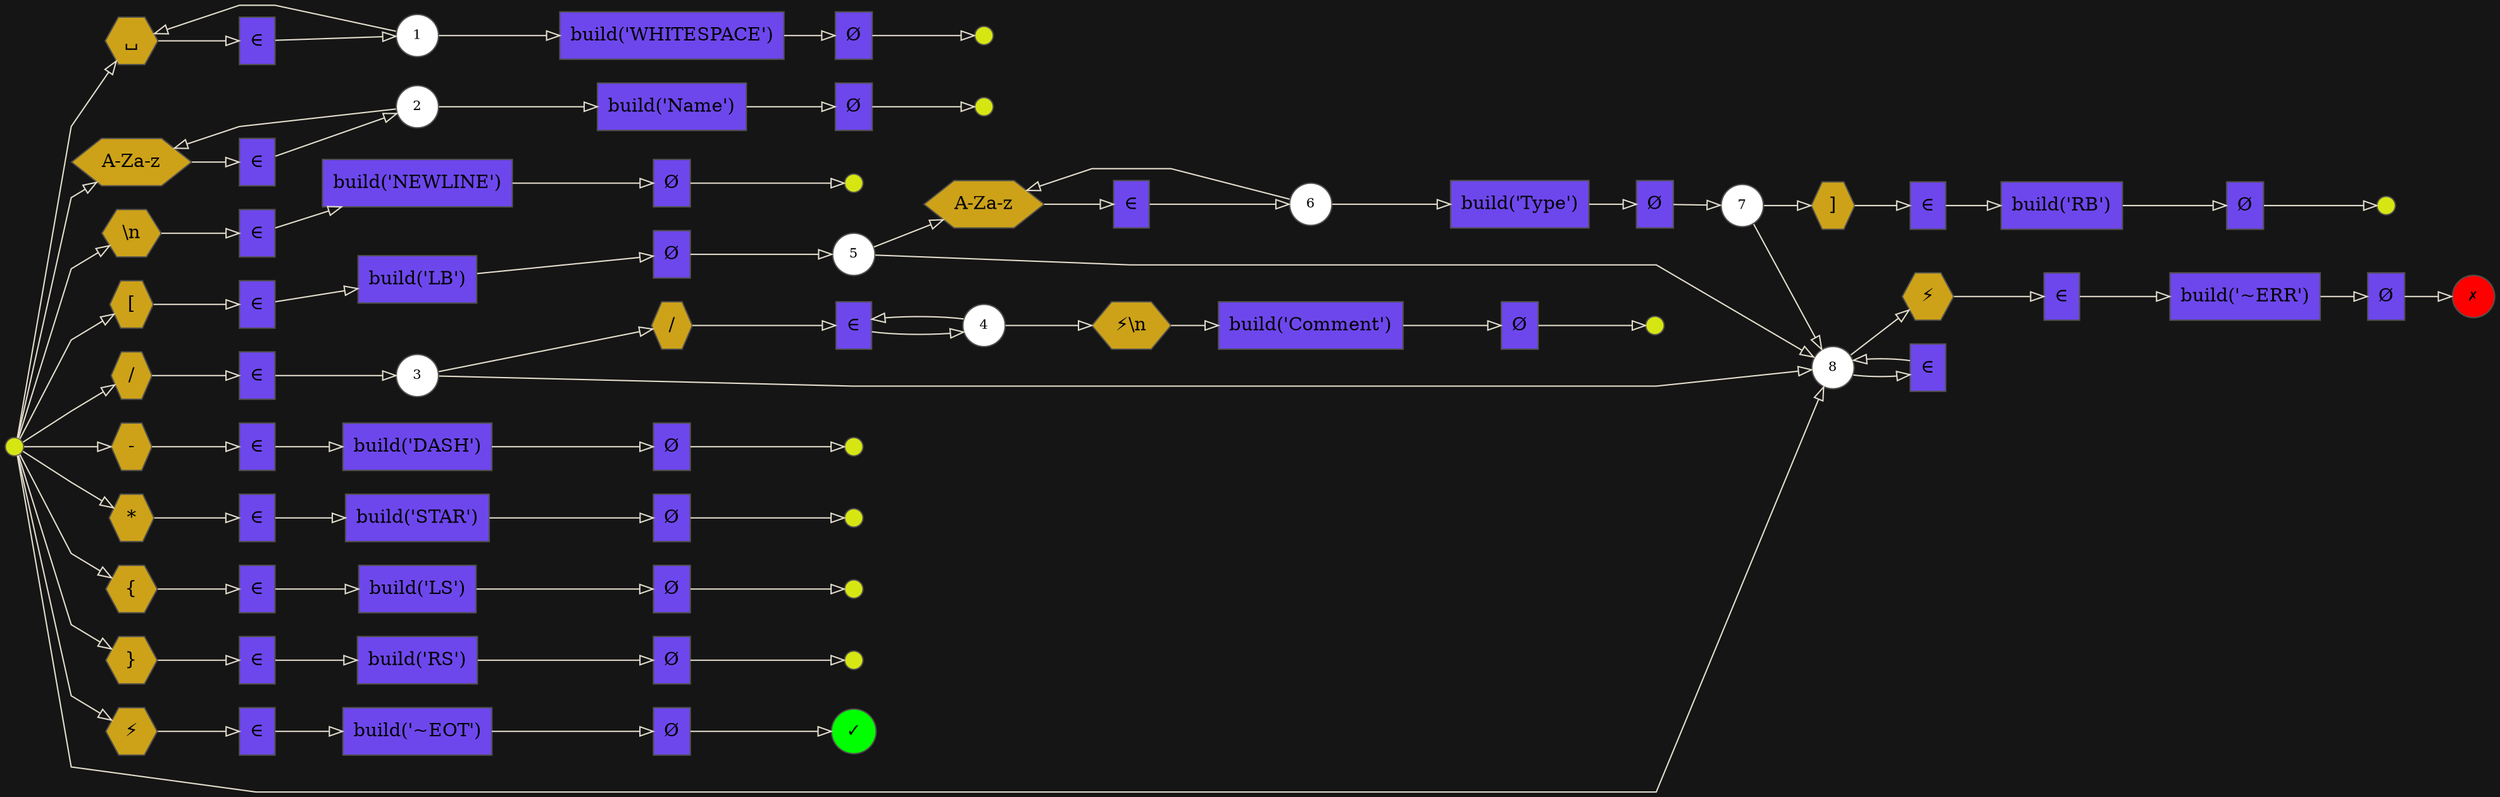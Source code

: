 // Representation of the flow
digraph "Flow - example" {
	graph [bgcolor="#151515" rankdir=LR splines=compound]
	node [color="#504f4c"]
	edge [arrowhead=onormal color="#e3ddcd"]
	"s-0" [label="" fillcolor="#d6e613" fontsize="10pt" shape=circle style=filled width=0.2]
	"s-1" [label=1 fillcolor="#FFFFFF" fontsize="10pt" height=0 shape=circle style=filled width=0]
	"31d7e7b2ecf1af90-s-1" [label="∈" fillcolor="#6d47ec" shape=box style=filled width=0]
	"31d7e7b2ecf1af90-s-1" -> "s-1"
	"7e580333e9bf59af-31d7e7b2ecf1af90-s-1" [label="␣" fillcolor="#cda219" shape=hexagon style=filled width=0]
	"7e580333e9bf59af-31d7e7b2ecf1af90-s-1" -> "31d7e7b2ecf1af90-s-1"
	"s-0" -> "7e580333e9bf59af-31d7e7b2ecf1af90-s-1"
	"s-2" [label=2 fillcolor="#FFFFFF" fontsize="10pt" height=0 shape=circle style=filled width=0]
	"31d7e7b2ecf1af90-s-2" [label="∈" fillcolor="#6d47ec" shape=box style=filled width=0]
	"31d7e7b2ecf1af90-s-2" -> "s-2"
	"x585e699d4393a6d1-31d7e7b2ecf1af90-s-2" [label="A-Za-z" fillcolor="#cda219" shape=hexagon style=filled width=0]
	"x585e699d4393a6d1-31d7e7b2ecf1af90-s-2" -> "31d7e7b2ecf1af90-s-2"
	"s-0" -> "x585e699d4393a6d1-31d7e7b2ecf1af90-s-2"
	"s-0-end-1" [label="" fillcolor="#d6e613" fontsize="10pt" shape=circle style=filled width=0.2]
	"46bd5ef183db53b3-s-0-end-1" [label="Ø" fillcolor="#6d47ec" shape=box style=filled width=0]
	"46bd5ef183db53b3-s-0-end-1" -> "s-0-end-1"
	"675085fe1f6cf99d-46bd5ef183db53b3-s-0-end-1" [label="build('NEWLINE')" fillcolor="#6d47ec" shape=box style=filled width=0]
	"675085fe1f6cf99d-46bd5ef183db53b3-s-0-end-1" -> "46bd5ef183db53b3-s-0-end-1"
	"31d7e7b2ecf1af90-675085fe1f6cf99d-46bd5ef183db53b3-s-0-end-1" [label="∈" fillcolor="#6d47ec" shape=box style=filled width=0]
	"31d7e7b2ecf1af90-675085fe1f6cf99d-46bd5ef183db53b3-s-0-end-1" -> "675085fe1f6cf99d-46bd5ef183db53b3-s-0-end-1"
	"46827972a87c9c71-31d7e7b2ecf1af90-675085fe1f6cf99d-46bd5ef183db53b3-s-0-end-1" [label="\\n" fillcolor="#cda219" shape=hexagon style=filled width=0]
	"46827972a87c9c71-31d7e7b2ecf1af90-675085fe1f6cf99d-46bd5ef183db53b3-s-0-end-1" -> "31d7e7b2ecf1af90-675085fe1f6cf99d-46bd5ef183db53b3-s-0-end-1"
	"s-0" -> "46827972a87c9c71-31d7e7b2ecf1af90-675085fe1f6cf99d-46bd5ef183db53b3-s-0-end-1"
	"s-3" [label=3 fillcolor="#FFFFFF" fontsize="10pt" height=0 shape=circle style=filled width=0]
	"31d7e7b2ecf1af90-s-3" [label="∈" fillcolor="#6d47ec" shape=box style=filled width=0]
	"31d7e7b2ecf1af90-s-3" -> "s-3"
	"x75dfcc0e7857bbe6-31d7e7b2ecf1af90-s-3" [label="/" fillcolor="#cda219" shape=hexagon style=filled width=0]
	"x75dfcc0e7857bbe6-31d7e7b2ecf1af90-s-3" -> "31d7e7b2ecf1af90-s-3"
	"s-0" -> "x75dfcc0e7857bbe6-31d7e7b2ecf1af90-s-3"
	"s-0-end-2" [label="" fillcolor="#d6e613" fontsize="10pt" shape=circle style=filled width=0.2]
	"46bd5ef183db53b3-s-0-end-2" [label="Ø" fillcolor="#6d47ec" shape=box style=filled width=0]
	"46bd5ef183db53b3-s-0-end-2" -> "s-0-end-2"
	"x36d510173ee2accc-46bd5ef183db53b3-s-0-end-2" [label="build('DASH')" fillcolor="#6d47ec" shape=box style=filled width=0]
	"x36d510173ee2accc-46bd5ef183db53b3-s-0-end-2" -> "46bd5ef183db53b3-s-0-end-2"
	"31d7e7b2ecf1af90-x36d510173ee2accc-46bd5ef183db53b3-s-0-end-2" [label="∈" fillcolor="#6d47ec" shape=box style=filled width=0]
	"31d7e7b2ecf1af90-x36d510173ee2accc-46bd5ef183db53b3-s-0-end-2" -> "x36d510173ee2accc-46bd5ef183db53b3-s-0-end-2"
	"8eb8dd5519dbbff-31d7e7b2ecf1af90-x36d510173ee2accc-46bd5ef183db53b3-s-0-end-2" [label="-" fillcolor="#cda219" shape=hexagon style=filled width=0]
	"8eb8dd5519dbbff-31d7e7b2ecf1af90-x36d510173ee2accc-46bd5ef183db53b3-s-0-end-2" -> "31d7e7b2ecf1af90-x36d510173ee2accc-46bd5ef183db53b3-s-0-end-2"
	"s-0" -> "8eb8dd5519dbbff-31d7e7b2ecf1af90-x36d510173ee2accc-46bd5ef183db53b3-s-0-end-2"
	"s-0-end-3" [label="" fillcolor="#d6e613" fontsize="10pt" shape=circle style=filled width=0.2]
	"46bd5ef183db53b3-s-0-end-3" [label="Ø" fillcolor="#6d47ec" shape=box style=filled width=0]
	"46bd5ef183db53b3-s-0-end-3" -> "s-0-end-3"
	"2d2252d63d1b6e9e-46bd5ef183db53b3-s-0-end-3" [label="build('STAR')" fillcolor="#6d47ec" shape=box style=filled width=0]
	"2d2252d63d1b6e9e-46bd5ef183db53b3-s-0-end-3" -> "46bd5ef183db53b3-s-0-end-3"
	"31d7e7b2ecf1af90-2d2252d63d1b6e9e-46bd5ef183db53b3-s-0-end-3" [label="∈" fillcolor="#6d47ec" shape=box style=filled width=0]
	"31d7e7b2ecf1af90-2d2252d63d1b6e9e-46bd5ef183db53b3-s-0-end-3" -> "2d2252d63d1b6e9e-46bd5ef183db53b3-s-0-end-3"
	"x3bfe851a96cf197-31d7e7b2ecf1af90-2d2252d63d1b6e9e-46bd5ef183db53b3-s-0-end-3" [label="*" fillcolor="#cda219" shape=hexagon style=filled width=0]
	"x3bfe851a96cf197-31d7e7b2ecf1af90-2d2252d63d1b6e9e-46bd5ef183db53b3-s-0-end-3" -> "31d7e7b2ecf1af90-2d2252d63d1b6e9e-46bd5ef183db53b3-s-0-end-3"
	"s-0" -> "x3bfe851a96cf197-31d7e7b2ecf1af90-2d2252d63d1b6e9e-46bd5ef183db53b3-s-0-end-3"
	"s-5" [label=5 fillcolor="#FFFFFF" fontsize="10pt" height=0 shape=circle style=filled width=0]
	"46bd5ef183db53b3-s-5" [label="Ø" fillcolor="#6d47ec" shape=box style=filled width=0]
	"46bd5ef183db53b3-s-5" -> "s-5"
	"x63f8dd556a1d7f0-46bd5ef183db53b3-s-5" [label="build('LB')" fillcolor="#6d47ec" shape=box style=filled width=0]
	"x63f8dd556a1d7f0-46bd5ef183db53b3-s-5" -> "46bd5ef183db53b3-s-5"
	"31d7e7b2ecf1af90-x63f8dd556a1d7f0-46bd5ef183db53b3-s-5" [label="∈" fillcolor="#6d47ec" shape=box style=filled width=0]
	"31d7e7b2ecf1af90-x63f8dd556a1d7f0-46bd5ef183db53b3-s-5" -> "x63f8dd556a1d7f0-46bd5ef183db53b3-s-5"
	"7a4fbe21b1ac1a9c-31d7e7b2ecf1af90-x63f8dd556a1d7f0-46bd5ef183db53b3-s-5" [label="[" fillcolor="#cda219" shape=hexagon style=filled width=0]
	"7a4fbe21b1ac1a9c-31d7e7b2ecf1af90-x63f8dd556a1d7f0-46bd5ef183db53b3-s-5" -> "31d7e7b2ecf1af90-x63f8dd556a1d7f0-46bd5ef183db53b3-s-5"
	"s-0" -> "7a4fbe21b1ac1a9c-31d7e7b2ecf1af90-x63f8dd556a1d7f0-46bd5ef183db53b3-s-5"
	"s-0-end-4" [label="" fillcolor="#d6e613" fontsize="10pt" shape=circle style=filled width=0.2]
	"46bd5ef183db53b3-s-0-end-4" [label="Ø" fillcolor="#6d47ec" shape=box style=filled width=0]
	"46bd5ef183db53b3-s-0-end-4" -> "s-0-end-4"
	"x82ed2dc39744a51-46bd5ef183db53b3-s-0-end-4" [label="build('LS')" fillcolor="#6d47ec" shape=box style=filled width=0]
	"x82ed2dc39744a51-46bd5ef183db53b3-s-0-end-4" -> "46bd5ef183db53b3-s-0-end-4"
	"31d7e7b2ecf1af90-x82ed2dc39744a51-46bd5ef183db53b3-s-0-end-4" [label="∈" fillcolor="#6d47ec" shape=box style=filled width=0]
	"31d7e7b2ecf1af90-x82ed2dc39744a51-46bd5ef183db53b3-s-0-end-4" -> "x82ed2dc39744a51-46bd5ef183db53b3-s-0-end-4"
	"4c953a2455596ec6-31d7e7b2ecf1af90-x82ed2dc39744a51-46bd5ef183db53b3-s-0-end-4" [label="{" fillcolor="#cda219" shape=hexagon style=filled width=0]
	"4c953a2455596ec6-31d7e7b2ecf1af90-x82ed2dc39744a51-46bd5ef183db53b3-s-0-end-4" -> "31d7e7b2ecf1af90-x82ed2dc39744a51-46bd5ef183db53b3-s-0-end-4"
	"s-0" -> "4c953a2455596ec6-31d7e7b2ecf1af90-x82ed2dc39744a51-46bd5ef183db53b3-s-0-end-4"
	"s-0-end-5" [label="" fillcolor="#d6e613" fontsize="10pt" shape=circle style=filled width=0.2]
	"46bd5ef183db53b3-s-0-end-5" [label="Ø" fillcolor="#6d47ec" shape=box style=filled width=0]
	"46bd5ef183db53b3-s-0-end-5" -> "s-0-end-5"
	"1e38b758832376ea-46bd5ef183db53b3-s-0-end-5" [label="build('RS')" fillcolor="#6d47ec" shape=box style=filled width=0]
	"1e38b758832376ea-46bd5ef183db53b3-s-0-end-5" -> "46bd5ef183db53b3-s-0-end-5"
	"31d7e7b2ecf1af90-1e38b758832376ea-46bd5ef183db53b3-s-0-end-5" [label="∈" fillcolor="#6d47ec" shape=box style=filled width=0]
	"31d7e7b2ecf1af90-1e38b758832376ea-46bd5ef183db53b3-s-0-end-5" -> "1e38b758832376ea-46bd5ef183db53b3-s-0-end-5"
	"7d57200064675520-31d7e7b2ecf1af90-1e38b758832376ea-46bd5ef183db53b3-s-0-end-5" [label="}" fillcolor="#cda219" shape=hexagon style=filled width=0]
	"7d57200064675520-31d7e7b2ecf1af90-1e38b758832376ea-46bd5ef183db53b3-s-0-end-5" -> "31d7e7b2ecf1af90-1e38b758832376ea-46bd5ef183db53b3-s-0-end-5"
	"s-0" -> "7d57200064675520-31d7e7b2ecf1af90-1e38b758832376ea-46bd5ef183db53b3-s-0-end-5"
	"s--1" [label="✓" fillcolor="#00FF00" fontsize="10pt" height=0 shape=circle style=filled width=0]
	"46bd5ef183db53b3-s--1" [label="Ø" fillcolor="#6d47ec" shape=box style=filled width=0]
	"46bd5ef183db53b3-s--1" -> "s--1"
	"x26bd895bb0ed28e0-46bd5ef183db53b3-s--1" [label="build('~EOT')" fillcolor="#6d47ec" shape=box style=filled width=0]
	"x26bd895bb0ed28e0-46bd5ef183db53b3-s--1" -> "46bd5ef183db53b3-s--1"
	"31d7e7b2ecf1af90-x26bd895bb0ed28e0-46bd5ef183db53b3-s--1" [label="∈" fillcolor="#6d47ec" shape=box style=filled width=0]
	"31d7e7b2ecf1af90-x26bd895bb0ed28e0-46bd5ef183db53b3-s--1" -> "x26bd895bb0ed28e0-46bd5ef183db53b3-s--1"
	"603ced80fd044335-31d7e7b2ecf1af90-x26bd895bb0ed28e0-46bd5ef183db53b3-s--1" [label="⚡" fillcolor="#cda219" shape=hexagon style=filled width=0]
	"603ced80fd044335-31d7e7b2ecf1af90-x26bd895bb0ed28e0-46bd5ef183db53b3-s--1" -> "31d7e7b2ecf1af90-x26bd895bb0ed28e0-46bd5ef183db53b3-s--1"
	"s-0" -> "603ced80fd044335-31d7e7b2ecf1af90-x26bd895bb0ed28e0-46bd5ef183db53b3-s--1"
	"s-8" [label=8 fillcolor="#FFFFFF" fontsize="10pt" height=0 shape=circle style=filled width=0]
	"s-0" -> "s-8"
	"s-1" -> "7e580333e9bf59af-31d7e7b2ecf1af90-s-1"
	"s-0-end-6" [label="" fillcolor="#d6e613" fontsize="10pt" shape=circle style=filled width=0.2]
	"46bd5ef183db53b3-s-0-end-6" [label="Ø" fillcolor="#6d47ec" shape=box style=filled width=0]
	"46bd5ef183db53b3-s-0-end-6" -> "s-0-end-6"
	"x3a15895df637a46-46bd5ef183db53b3-s-0-end-6" [label="build('WHITESPACE')" fillcolor="#6d47ec" shape=box style=filled width=0]
	"x3a15895df637a46-46bd5ef183db53b3-s-0-end-6" -> "46bd5ef183db53b3-s-0-end-6"
	"s-1" -> "x3a15895df637a46-46bd5ef183db53b3-s-0-end-6"
	"s-2" -> "x585e699d4393a6d1-31d7e7b2ecf1af90-s-2"
	"s-0-end-7" [label="" fillcolor="#d6e613" fontsize="10pt" shape=circle style=filled width=0.2]
	"46bd5ef183db53b3-s-0-end-7" [label="Ø" fillcolor="#6d47ec" shape=box style=filled width=0]
	"46bd5ef183db53b3-s-0-end-7" -> "s-0-end-7"
	"x30cce6f8fd889c7b-46bd5ef183db53b3-s-0-end-7" [label="build('Name')" fillcolor="#6d47ec" shape=box style=filled width=0]
	"x30cce6f8fd889c7b-46bd5ef183db53b3-s-0-end-7" -> "46bd5ef183db53b3-s-0-end-7"
	"s-2" -> "x30cce6f8fd889c7b-46bd5ef183db53b3-s-0-end-7"
	"s-4" [label=4 fillcolor="#FFFFFF" fontsize="10pt" height=0 shape=circle style=filled width=0]
	"31d7e7b2ecf1af90-s-4" [label="∈" fillcolor="#6d47ec" shape=box style=filled width=0]
	"31d7e7b2ecf1af90-s-4" -> "s-4"
	"x75dfcc0e7857bbe6-31d7e7b2ecf1af90-s-4" [label="/" fillcolor="#cda219" shape=hexagon style=filled width=0]
	"x75dfcc0e7857bbe6-31d7e7b2ecf1af90-s-4" -> "31d7e7b2ecf1af90-s-4"
	"s-3" -> "x75dfcc0e7857bbe6-31d7e7b2ecf1af90-s-4"
	"s-3" -> "s-8"
	"s-0-end-8" [label="" fillcolor="#d6e613" fontsize="10pt" shape=circle style=filled width=0.2]
	"46bd5ef183db53b3-s-0-end-8" [label="Ø" fillcolor="#6d47ec" shape=box style=filled width=0]
	"46bd5ef183db53b3-s-0-end-8" -> "s-0-end-8"
	"x34fca7084d832d54-46bd5ef183db53b3-s-0-end-8" [label="build('Comment')" fillcolor="#6d47ec" shape=box style=filled width=0]
	"x34fca7084d832d54-46bd5ef183db53b3-s-0-end-8" -> "46bd5ef183db53b3-s-0-end-8"
	"7762f09447971227-x34fca7084d832d54-46bd5ef183db53b3-s-0-end-8" [label="⚡\\n" fillcolor="#cda219" shape=hexagon style=filled width=0]
	"7762f09447971227-x34fca7084d832d54-46bd5ef183db53b3-s-0-end-8" -> "x34fca7084d832d54-46bd5ef183db53b3-s-0-end-8"
	"s-4" -> "7762f09447971227-x34fca7084d832d54-46bd5ef183db53b3-s-0-end-8"
	"s-4" -> "31d7e7b2ecf1af90-s-4"
	"s-6" [label=6 fillcolor="#FFFFFF" fontsize="10pt" height=0 shape=circle style=filled width=0]
	"31d7e7b2ecf1af90-s-6" [label="∈" fillcolor="#6d47ec" shape=box style=filled width=0]
	"31d7e7b2ecf1af90-s-6" -> "s-6"
	"x585e699d4393a6d1-31d7e7b2ecf1af90-s-6" [label="A-Za-z" fillcolor="#cda219" shape=hexagon style=filled width=0]
	"x585e699d4393a6d1-31d7e7b2ecf1af90-s-6" -> "31d7e7b2ecf1af90-s-6"
	"s-5" -> "x585e699d4393a6d1-31d7e7b2ecf1af90-s-6"
	"s-5" -> "s-8"
	"s-6" -> "x585e699d4393a6d1-31d7e7b2ecf1af90-s-6"
	"s-7" [label=7 fillcolor="#FFFFFF" fontsize="10pt" height=0 shape=circle style=filled width=0]
	"46bd5ef183db53b3-s-7" [label="Ø" fillcolor="#6d47ec" shape=box style=filled width=0]
	"46bd5ef183db53b3-s-7" -> "s-7"
	"199e081bf2e5d3fe-46bd5ef183db53b3-s-7" [label="build('Type')" fillcolor="#6d47ec" shape=box style=filled width=0]
	"199e081bf2e5d3fe-46bd5ef183db53b3-s-7" -> "46bd5ef183db53b3-s-7"
	"s-6" -> "199e081bf2e5d3fe-46bd5ef183db53b3-s-7"
	"s-0-end-9" [label="" fillcolor="#d6e613" fontsize="10pt" shape=circle style=filled width=0.2]
	"46bd5ef183db53b3-s-0-end-9" [label="Ø" fillcolor="#6d47ec" shape=box style=filled width=0]
	"46bd5ef183db53b3-s-0-end-9" -> "s-0-end-9"
	"162eb339b9524ba7-46bd5ef183db53b3-s-0-end-9" [label="build('RB')" fillcolor="#6d47ec" shape=box style=filled width=0]
	"162eb339b9524ba7-46bd5ef183db53b3-s-0-end-9" -> "46bd5ef183db53b3-s-0-end-9"
	"31d7e7b2ecf1af90-162eb339b9524ba7-46bd5ef183db53b3-s-0-end-9" [label="∈" fillcolor="#6d47ec" shape=box style=filled width=0]
	"31d7e7b2ecf1af90-162eb339b9524ba7-46bd5ef183db53b3-s-0-end-9" -> "162eb339b9524ba7-46bd5ef183db53b3-s-0-end-9"
	"6f156c1f0ecfe51-31d7e7b2ecf1af90-162eb339b9524ba7-46bd5ef183db53b3-s-0-end-9" [label="]" fillcolor="#cda219" shape=hexagon style=filled width=0]
	"6f156c1f0ecfe51-31d7e7b2ecf1af90-162eb339b9524ba7-46bd5ef183db53b3-s-0-end-9" -> "31d7e7b2ecf1af90-162eb339b9524ba7-46bd5ef183db53b3-s-0-end-9"
	"s-7" -> "6f156c1f0ecfe51-31d7e7b2ecf1af90-162eb339b9524ba7-46bd5ef183db53b3-s-0-end-9"
	"s-7" -> "s-8"
	"s--2" [label="✗" fillcolor="#FF0000" fontsize="10pt" height=0 shape=circle style=filled width=0]
	"46bd5ef183db53b3-s--2" [label="Ø" fillcolor="#6d47ec" shape=box style=filled width=0]
	"46bd5ef183db53b3-s--2" -> "s--2"
	"392af700ce06b9d6-46bd5ef183db53b3-s--2" [label="build('~ERR')" fillcolor="#6d47ec" shape=box style=filled width=0]
	"392af700ce06b9d6-46bd5ef183db53b3-s--2" -> "46bd5ef183db53b3-s--2"
	"31d7e7b2ecf1af90-392af700ce06b9d6-46bd5ef183db53b3-s--2" [label="∈" fillcolor="#6d47ec" shape=box style=filled width=0]
	"31d7e7b2ecf1af90-392af700ce06b9d6-46bd5ef183db53b3-s--2" -> "392af700ce06b9d6-46bd5ef183db53b3-s--2"
	"603ced80fd044335-31d7e7b2ecf1af90-392af700ce06b9d6-46bd5ef183db53b3-s--2" [label="⚡" fillcolor="#cda219" shape=hexagon style=filled width=0]
	"603ced80fd044335-31d7e7b2ecf1af90-392af700ce06b9d6-46bd5ef183db53b3-s--2" -> "31d7e7b2ecf1af90-392af700ce06b9d6-46bd5ef183db53b3-s--2"
	"s-8" -> "603ced80fd044335-31d7e7b2ecf1af90-392af700ce06b9d6-46bd5ef183db53b3-s--2"
	"31d7e7b2ecf1af90-s-8" [label="∈" fillcolor="#6d47ec" shape=box style=filled width=0]
	"31d7e7b2ecf1af90-s-8" -> "s-8"
	"s-8" -> "31d7e7b2ecf1af90-s-8"
}
